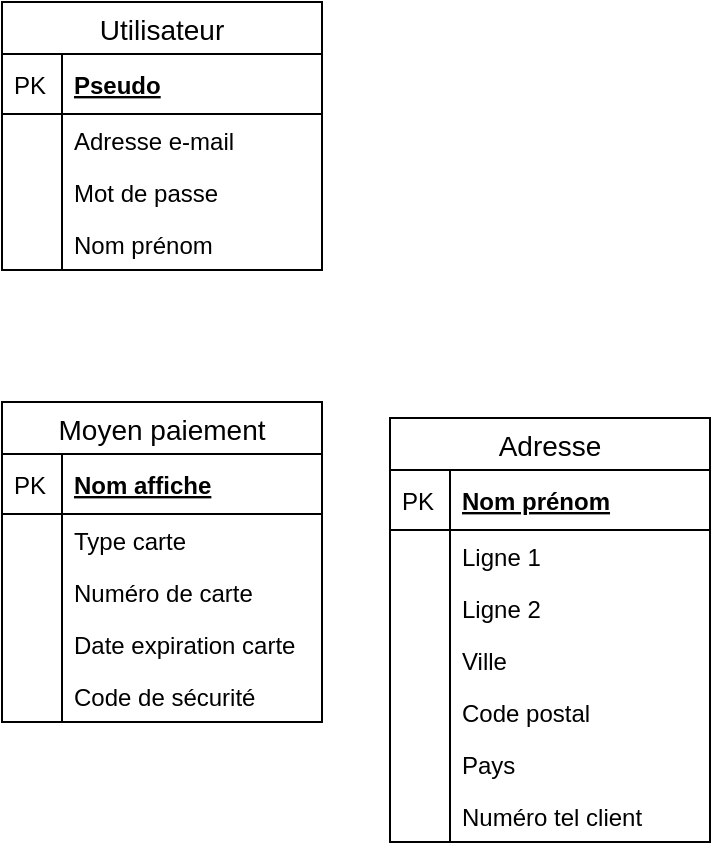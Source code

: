 <mxfile version="12.9.11" type="github">
  <diagram id="b4JocyOjUnilDcrLl7Rw" name="Page-1">
    <mxGraphModel dx="1520" dy="867" grid="1" gridSize="10" guides="1" tooltips="1" connect="1" arrows="1" fold="1" page="1" pageScale="1" pageWidth="827" pageHeight="1169" math="0" shadow="0">
      <root>
        <mxCell id="0" />
        <mxCell id="1" parent="0" />
        <mxCell id="BM6KCVaAMcdC4MpgqQDZ-1" value="Moyen paiement" style="swimlane;fontStyle=0;childLayout=stackLayout;horizontal=1;startSize=26;horizontalStack=0;resizeParent=1;resizeParentMax=0;resizeLast=0;collapsible=1;marginBottom=0;align=center;fontSize=14;" parent="1" vertex="1">
          <mxGeometry x="140" y="250" width="160" height="160" as="geometry" />
        </mxCell>
        <mxCell id="BM6KCVaAMcdC4MpgqQDZ-2" value="Nom affiche" style="shape=partialRectangle;top=0;left=0;right=0;bottom=1;align=left;verticalAlign=middle;fillColor=none;spacingLeft=34;spacingRight=4;overflow=hidden;rotatable=0;points=[[0,0.5],[1,0.5]];portConstraint=eastwest;dropTarget=0;fontStyle=5;fontSize=12;" parent="BM6KCVaAMcdC4MpgqQDZ-1" vertex="1">
          <mxGeometry y="26" width="160" height="30" as="geometry" />
        </mxCell>
        <mxCell id="BM6KCVaAMcdC4MpgqQDZ-3" value="PK" style="shape=partialRectangle;top=0;left=0;bottom=0;fillColor=none;align=left;verticalAlign=middle;spacingLeft=4;spacingRight=4;overflow=hidden;rotatable=0;points=[];portConstraint=eastwest;part=1;fontSize=12;" parent="BM6KCVaAMcdC4MpgqQDZ-2" vertex="1" connectable="0">
          <mxGeometry width="30" height="30" as="geometry" />
        </mxCell>
        <mxCell id="BM6KCVaAMcdC4MpgqQDZ-4" value="Type carte" style="shape=partialRectangle;top=0;left=0;right=0;bottom=0;align=left;verticalAlign=top;fillColor=none;spacingLeft=34;spacingRight=4;overflow=hidden;rotatable=0;points=[[0,0.5],[1,0.5]];portConstraint=eastwest;dropTarget=0;fontSize=12;" parent="BM6KCVaAMcdC4MpgqQDZ-1" vertex="1">
          <mxGeometry y="56" width="160" height="26" as="geometry" />
        </mxCell>
        <mxCell id="BM6KCVaAMcdC4MpgqQDZ-5" value="" style="shape=partialRectangle;top=0;left=0;bottom=0;fillColor=none;align=left;verticalAlign=top;spacingLeft=4;spacingRight=4;overflow=hidden;rotatable=0;points=[];portConstraint=eastwest;part=1;fontSize=12;" parent="BM6KCVaAMcdC4MpgqQDZ-4" vertex="1" connectable="0">
          <mxGeometry width="30" height="26" as="geometry" />
        </mxCell>
        <mxCell id="BM6KCVaAMcdC4MpgqQDZ-6" value="Numéro de carte" style="shape=partialRectangle;top=0;left=0;right=0;bottom=0;align=left;verticalAlign=top;fillColor=none;spacingLeft=34;spacingRight=4;overflow=hidden;rotatable=0;points=[[0,0.5],[1,0.5]];portConstraint=eastwest;dropTarget=0;fontSize=12;" parent="BM6KCVaAMcdC4MpgqQDZ-1" vertex="1">
          <mxGeometry y="82" width="160" height="26" as="geometry" />
        </mxCell>
        <mxCell id="BM6KCVaAMcdC4MpgqQDZ-7" value="" style="shape=partialRectangle;top=0;left=0;bottom=0;fillColor=none;align=left;verticalAlign=top;spacingLeft=4;spacingRight=4;overflow=hidden;rotatable=0;points=[];portConstraint=eastwest;part=1;fontSize=12;" parent="BM6KCVaAMcdC4MpgqQDZ-6" vertex="1" connectable="0">
          <mxGeometry width="30" height="26" as="geometry" />
        </mxCell>
        <mxCell id="BM6KCVaAMcdC4MpgqQDZ-8" value="Date expiration carte" style="shape=partialRectangle;top=0;left=0;right=0;bottom=0;align=left;verticalAlign=top;fillColor=none;spacingLeft=34;spacingRight=4;overflow=hidden;rotatable=0;points=[[0,0.5],[1,0.5]];portConstraint=eastwest;dropTarget=0;fontSize=12;" parent="BM6KCVaAMcdC4MpgqQDZ-1" vertex="1">
          <mxGeometry y="108" width="160" height="26" as="geometry" />
        </mxCell>
        <mxCell id="BM6KCVaAMcdC4MpgqQDZ-9" value="" style="shape=partialRectangle;top=0;left=0;bottom=0;fillColor=none;align=left;verticalAlign=top;spacingLeft=4;spacingRight=4;overflow=hidden;rotatable=0;points=[];portConstraint=eastwest;part=1;fontSize=12;" parent="BM6KCVaAMcdC4MpgqQDZ-8" vertex="1" connectable="0">
          <mxGeometry width="30" height="26" as="geometry" />
        </mxCell>
        <mxCell id="BM6KCVaAMcdC4MpgqQDZ-10" value="Code de sécurité" style="shape=partialRectangle;top=0;left=0;right=0;bottom=0;align=left;verticalAlign=top;fillColor=none;spacingLeft=34;spacingRight=4;overflow=hidden;rotatable=0;points=[[0,0.5],[1,0.5]];portConstraint=eastwest;dropTarget=0;fontSize=12;" parent="BM6KCVaAMcdC4MpgqQDZ-1" vertex="1">
          <mxGeometry y="134" width="160" height="26" as="geometry" />
        </mxCell>
        <mxCell id="BM6KCVaAMcdC4MpgqQDZ-11" value="" style="shape=partialRectangle;top=0;left=0;bottom=0;fillColor=none;align=left;verticalAlign=top;spacingLeft=4;spacingRight=4;overflow=hidden;rotatable=0;points=[];portConstraint=eastwest;part=1;fontSize=12;" parent="BM6KCVaAMcdC4MpgqQDZ-10" vertex="1" connectable="0">
          <mxGeometry width="30" height="26" as="geometry" />
        </mxCell>
        <mxCell id="BM6KCVaAMcdC4MpgqQDZ-12" value="Adresse" style="swimlane;fontStyle=0;childLayout=stackLayout;horizontal=1;startSize=26;horizontalStack=0;resizeParent=1;resizeParentMax=0;resizeLast=0;collapsible=1;marginBottom=0;align=center;fontSize=14;" parent="1" vertex="1">
          <mxGeometry x="334" y="258" width="160" height="212" as="geometry" />
        </mxCell>
        <mxCell id="BM6KCVaAMcdC4MpgqQDZ-13" value="Nom prénom" style="shape=partialRectangle;top=0;left=0;right=0;bottom=1;align=left;verticalAlign=middle;fillColor=none;spacingLeft=34;spacingRight=4;overflow=hidden;rotatable=0;points=[[0,0.5],[1,0.5]];portConstraint=eastwest;dropTarget=0;fontStyle=5;fontSize=12;" parent="BM6KCVaAMcdC4MpgqQDZ-12" vertex="1">
          <mxGeometry y="26" width="160" height="30" as="geometry" />
        </mxCell>
        <mxCell id="BM6KCVaAMcdC4MpgqQDZ-14" value="PK" style="shape=partialRectangle;top=0;left=0;bottom=0;fillColor=none;align=left;verticalAlign=middle;spacingLeft=4;spacingRight=4;overflow=hidden;rotatable=0;points=[];portConstraint=eastwest;part=1;fontSize=12;" parent="BM6KCVaAMcdC4MpgqQDZ-13" vertex="1" connectable="0">
          <mxGeometry width="30" height="30" as="geometry" />
        </mxCell>
        <mxCell id="BM6KCVaAMcdC4MpgqQDZ-15" value="Ligne 1" style="shape=partialRectangle;top=0;left=0;right=0;bottom=0;align=left;verticalAlign=top;fillColor=none;spacingLeft=34;spacingRight=4;overflow=hidden;rotatable=0;points=[[0,0.5],[1,0.5]];portConstraint=eastwest;dropTarget=0;fontSize=12;" parent="BM6KCVaAMcdC4MpgqQDZ-12" vertex="1">
          <mxGeometry y="56" width="160" height="26" as="geometry" />
        </mxCell>
        <mxCell id="BM6KCVaAMcdC4MpgqQDZ-16" value="" style="shape=partialRectangle;top=0;left=0;bottom=0;fillColor=none;align=left;verticalAlign=top;spacingLeft=4;spacingRight=4;overflow=hidden;rotatable=0;points=[];portConstraint=eastwest;part=1;fontSize=12;" parent="BM6KCVaAMcdC4MpgqQDZ-15" vertex="1" connectable="0">
          <mxGeometry width="30" height="26" as="geometry" />
        </mxCell>
        <mxCell id="BM6KCVaAMcdC4MpgqQDZ-17" value="Ligne 2" style="shape=partialRectangle;top=0;left=0;right=0;bottom=0;align=left;verticalAlign=top;fillColor=none;spacingLeft=34;spacingRight=4;overflow=hidden;rotatable=0;points=[[0,0.5],[1,0.5]];portConstraint=eastwest;dropTarget=0;fontSize=12;" parent="BM6KCVaAMcdC4MpgqQDZ-12" vertex="1">
          <mxGeometry y="82" width="160" height="26" as="geometry" />
        </mxCell>
        <mxCell id="BM6KCVaAMcdC4MpgqQDZ-18" value="" style="shape=partialRectangle;top=0;left=0;bottom=0;fillColor=none;align=left;verticalAlign=top;spacingLeft=4;spacingRight=4;overflow=hidden;rotatable=0;points=[];portConstraint=eastwest;part=1;fontSize=12;" parent="BM6KCVaAMcdC4MpgqQDZ-17" vertex="1" connectable="0">
          <mxGeometry width="30" height="26" as="geometry" />
        </mxCell>
        <mxCell id="BM6KCVaAMcdC4MpgqQDZ-19" value="Ville" style="shape=partialRectangle;top=0;left=0;right=0;bottom=0;align=left;verticalAlign=top;fillColor=none;spacingLeft=34;spacingRight=4;overflow=hidden;rotatable=0;points=[[0,0.5],[1,0.5]];portConstraint=eastwest;dropTarget=0;fontSize=12;" parent="BM6KCVaAMcdC4MpgqQDZ-12" vertex="1">
          <mxGeometry y="108" width="160" height="26" as="geometry" />
        </mxCell>
        <mxCell id="BM6KCVaAMcdC4MpgqQDZ-20" value="" style="shape=partialRectangle;top=0;left=0;bottom=0;fillColor=none;align=left;verticalAlign=top;spacingLeft=4;spacingRight=4;overflow=hidden;rotatable=0;points=[];portConstraint=eastwest;part=1;fontSize=12;" parent="BM6KCVaAMcdC4MpgqQDZ-19" vertex="1" connectable="0">
          <mxGeometry width="30" height="26" as="geometry" />
        </mxCell>
        <mxCell id="CU4H_X6bAWHIYcG4jkGl-1" value="Code postal" style="shape=partialRectangle;top=0;left=0;right=0;bottom=0;align=left;verticalAlign=top;fillColor=none;spacingLeft=34;spacingRight=4;overflow=hidden;rotatable=0;points=[[0,0.5],[1,0.5]];portConstraint=eastwest;dropTarget=0;fontSize=12;" vertex="1" parent="BM6KCVaAMcdC4MpgqQDZ-12">
          <mxGeometry y="134" width="160" height="26" as="geometry" />
        </mxCell>
        <mxCell id="CU4H_X6bAWHIYcG4jkGl-2" value="" style="shape=partialRectangle;top=0;left=0;bottom=0;fillColor=none;align=left;verticalAlign=top;spacingLeft=4;spacingRight=4;overflow=hidden;rotatable=0;points=[];portConstraint=eastwest;part=1;fontSize=12;" vertex="1" connectable="0" parent="CU4H_X6bAWHIYcG4jkGl-1">
          <mxGeometry width="30" height="26" as="geometry" />
        </mxCell>
        <mxCell id="CU4H_X6bAWHIYcG4jkGl-3" value="Pays" style="shape=partialRectangle;top=0;left=0;right=0;bottom=0;align=left;verticalAlign=top;fillColor=none;spacingLeft=34;spacingRight=4;overflow=hidden;rotatable=0;points=[[0,0.5],[1,0.5]];portConstraint=eastwest;dropTarget=0;fontSize=12;" vertex="1" parent="BM6KCVaAMcdC4MpgqQDZ-12">
          <mxGeometry y="160" width="160" height="26" as="geometry" />
        </mxCell>
        <mxCell id="CU4H_X6bAWHIYcG4jkGl-4" value="" style="shape=partialRectangle;top=0;left=0;bottom=0;fillColor=none;align=left;verticalAlign=top;spacingLeft=4;spacingRight=4;overflow=hidden;rotatable=0;points=[];portConstraint=eastwest;part=1;fontSize=12;" vertex="1" connectable="0" parent="CU4H_X6bAWHIYcG4jkGl-3">
          <mxGeometry width="30" height="26" as="geometry" />
        </mxCell>
        <mxCell id="CU4H_X6bAWHIYcG4jkGl-5" value="Numéro tel client" style="shape=partialRectangle;top=0;left=0;right=0;bottom=0;align=left;verticalAlign=top;fillColor=none;spacingLeft=34;spacingRight=4;overflow=hidden;rotatable=0;points=[[0,0.5],[1,0.5]];portConstraint=eastwest;dropTarget=0;fontSize=12;" vertex="1" parent="BM6KCVaAMcdC4MpgqQDZ-12">
          <mxGeometry y="186" width="160" height="26" as="geometry" />
        </mxCell>
        <mxCell id="CU4H_X6bAWHIYcG4jkGl-6" value="" style="shape=partialRectangle;top=0;left=0;bottom=0;fillColor=none;align=left;verticalAlign=top;spacingLeft=4;spacingRight=4;overflow=hidden;rotatable=0;points=[];portConstraint=eastwest;part=1;fontSize=12;" vertex="1" connectable="0" parent="CU4H_X6bAWHIYcG4jkGl-5">
          <mxGeometry width="30" height="26" as="geometry" />
        </mxCell>
        <mxCell id="CU4H_X6bAWHIYcG4jkGl-7" value="Utilisateur" style="swimlane;fontStyle=0;childLayout=stackLayout;horizontal=1;startSize=26;horizontalStack=0;resizeParent=1;resizeParentMax=0;resizeLast=0;collapsible=1;marginBottom=0;align=center;fontSize=14;" vertex="1" parent="1">
          <mxGeometry x="140" y="50" width="160" height="134" as="geometry" />
        </mxCell>
        <mxCell id="CU4H_X6bAWHIYcG4jkGl-8" value="Pseudo" style="shape=partialRectangle;top=0;left=0;right=0;bottom=1;align=left;verticalAlign=middle;fillColor=none;spacingLeft=34;spacingRight=4;overflow=hidden;rotatable=0;points=[[0,0.5],[1,0.5]];portConstraint=eastwest;dropTarget=0;fontStyle=5;fontSize=12;" vertex="1" parent="CU4H_X6bAWHIYcG4jkGl-7">
          <mxGeometry y="26" width="160" height="30" as="geometry" />
        </mxCell>
        <mxCell id="CU4H_X6bAWHIYcG4jkGl-9" value="PK" style="shape=partialRectangle;top=0;left=0;bottom=0;fillColor=none;align=left;verticalAlign=middle;spacingLeft=4;spacingRight=4;overflow=hidden;rotatable=0;points=[];portConstraint=eastwest;part=1;fontSize=12;" vertex="1" connectable="0" parent="CU4H_X6bAWHIYcG4jkGl-8">
          <mxGeometry width="30" height="30" as="geometry" />
        </mxCell>
        <mxCell id="CU4H_X6bAWHIYcG4jkGl-10" value="Adresse e-mail" style="shape=partialRectangle;top=0;left=0;right=0;bottom=0;align=left;verticalAlign=top;fillColor=none;spacingLeft=34;spacingRight=4;overflow=hidden;rotatable=0;points=[[0,0.5],[1,0.5]];portConstraint=eastwest;dropTarget=0;fontSize=12;" vertex="1" parent="CU4H_X6bAWHIYcG4jkGl-7">
          <mxGeometry y="56" width="160" height="26" as="geometry" />
        </mxCell>
        <mxCell id="CU4H_X6bAWHIYcG4jkGl-11" value="" style="shape=partialRectangle;top=0;left=0;bottom=0;fillColor=none;align=left;verticalAlign=top;spacingLeft=4;spacingRight=4;overflow=hidden;rotatable=0;points=[];portConstraint=eastwest;part=1;fontSize=12;" vertex="1" connectable="0" parent="CU4H_X6bAWHIYcG4jkGl-10">
          <mxGeometry width="30" height="26" as="geometry" />
        </mxCell>
        <mxCell id="CU4H_X6bAWHIYcG4jkGl-12" value="Mot de passe" style="shape=partialRectangle;top=0;left=0;right=0;bottom=0;align=left;verticalAlign=top;fillColor=none;spacingLeft=34;spacingRight=4;overflow=hidden;rotatable=0;points=[[0,0.5],[1,0.5]];portConstraint=eastwest;dropTarget=0;fontSize=12;" vertex="1" parent="CU4H_X6bAWHIYcG4jkGl-7">
          <mxGeometry y="82" width="160" height="26" as="geometry" />
        </mxCell>
        <mxCell id="CU4H_X6bAWHIYcG4jkGl-13" value="" style="shape=partialRectangle;top=0;left=0;bottom=0;fillColor=none;align=left;verticalAlign=top;spacingLeft=4;spacingRight=4;overflow=hidden;rotatable=0;points=[];portConstraint=eastwest;part=1;fontSize=12;" vertex="1" connectable="0" parent="CU4H_X6bAWHIYcG4jkGl-12">
          <mxGeometry width="30" height="26" as="geometry" />
        </mxCell>
        <mxCell id="CU4H_X6bAWHIYcG4jkGl-14" value="Nom prénom" style="shape=partialRectangle;top=0;left=0;right=0;bottom=0;align=left;verticalAlign=top;fillColor=none;spacingLeft=34;spacingRight=4;overflow=hidden;rotatable=0;points=[[0,0.5],[1,0.5]];portConstraint=eastwest;dropTarget=0;fontSize=12;" vertex="1" parent="CU4H_X6bAWHIYcG4jkGl-7">
          <mxGeometry y="108" width="160" height="26" as="geometry" />
        </mxCell>
        <mxCell id="CU4H_X6bAWHIYcG4jkGl-15" value="" style="shape=partialRectangle;top=0;left=0;bottom=0;fillColor=none;align=left;verticalAlign=top;spacingLeft=4;spacingRight=4;overflow=hidden;rotatable=0;points=[];portConstraint=eastwest;part=1;fontSize=12;" vertex="1" connectable="0" parent="CU4H_X6bAWHIYcG4jkGl-14">
          <mxGeometry width="30" height="26" as="geometry" />
        </mxCell>
      </root>
    </mxGraphModel>
  </diagram>
</mxfile>
